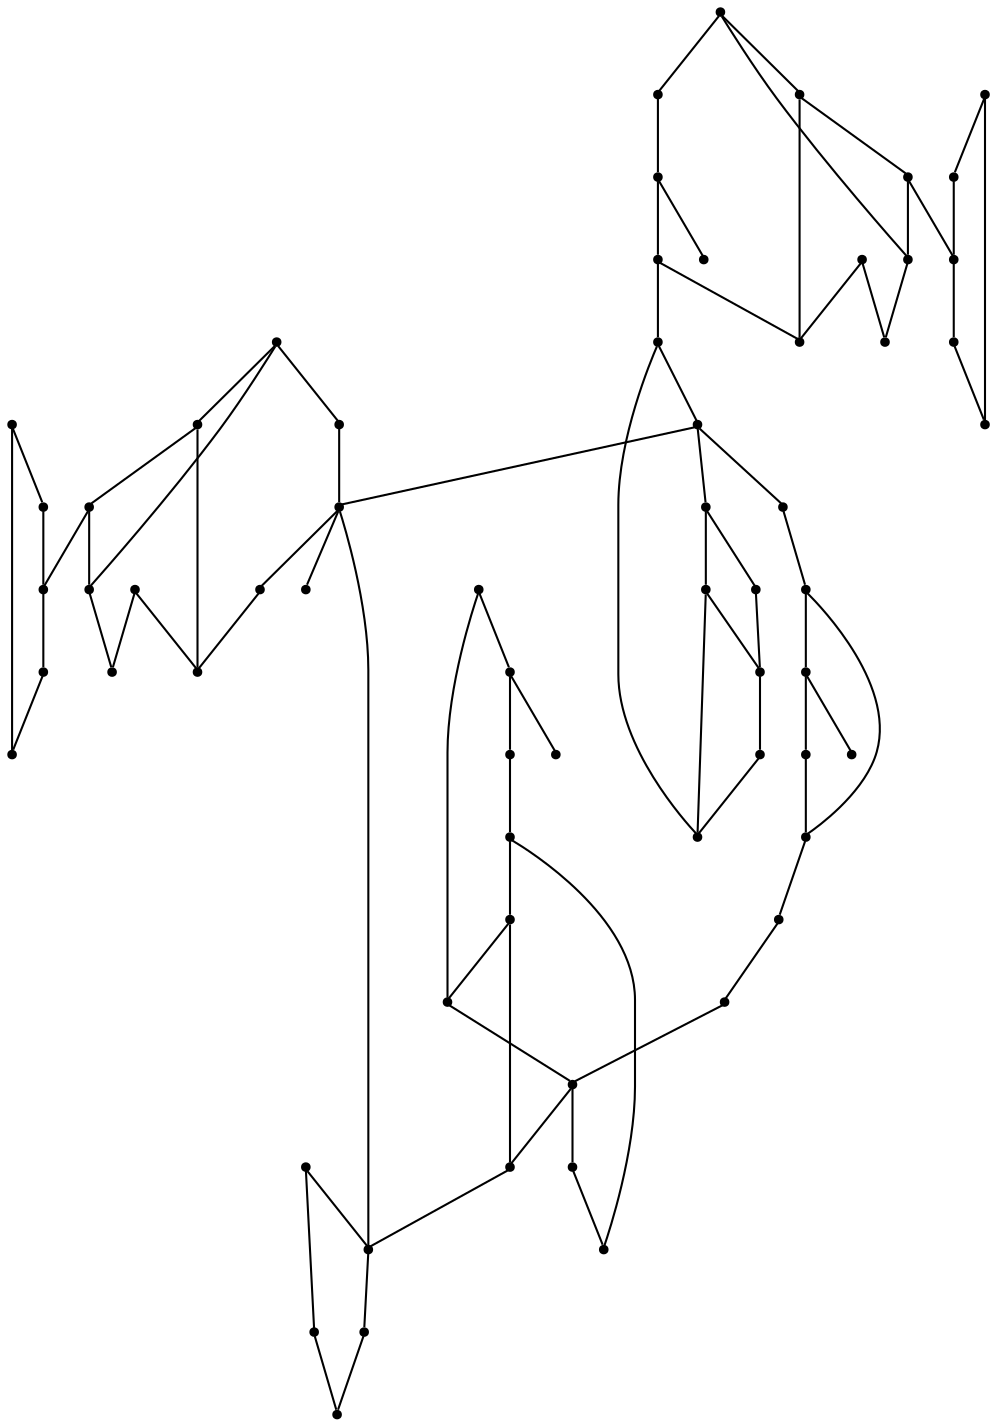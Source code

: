 graph {
  node [shape=point,comment="{\"directed\":false,\"doi\":\"10.1007/3-540-45848-4_31\",\"figure\":\"10\"}"]

  v0 [pos="1539.5833333333335,1977.2760728995008"]
  v1 [pos="1517.3333485921225,1968.1510627269747"]
  v2 [pos="1494.8333740234375,1980.02608815829"]
  v3 [pos="1544.3333943684897,1998.4009762605035"]
  v4 [pos="1517.3333485921225,2013.1510118643446"]
  v5 [pos="1078.3334096272788,1966.0260220368707"]
  v6 [pos="1056.2083403269453,1956.9010118643446"]
  v7 [pos="1033.7083657582602,1968.7760372956598"]
  v8 [pos="1083.0833435058594,1987.1510525544488"]
  v9 [pos="1056.208340326945,2001.90108815829"]
  v10 [pos="1612.3332977294924,1959.1510474681857"]
  v11 [pos="1613.0833943684897,1895.65108815829"]
  v12 [pos="1476.4583587646484,1658.2760830720267"]
  v13 [pos="1433.7083180745444,1659.4010372956595"]
  v14 [pos="1611.4583333333335,1658.2760830720267"]
  v15 [pos="1612.5834147135417,1478.276159365972"]
  v16 [pos="1612.5834147135417,1748.2759813467665"]
  v17 [pos="1580.3333282470703,2032.4009915192926"]
  v18 [pos="1568.5832977294922,1613.0260169506078"]
  v19 [pos="1562.3332977294922,1525.0258465607963"]
  v20 [pos="1539.8333231608074,2091.401006778082"]
  v21 [pos="1523.5833485921225,1568.0261313915257"]
  v22 [pos="1478.7083943684897,1570.5262204011283"]
  v23 [pos="1523.7083435058594,1749.4010627269747"]
  v24 [pos="1524.8332977294922,1703.2760322093966"]
  v25 [pos="1523.0833689371746,1525.0258465607963"]
  v26 [pos="1521.5833028157554,1613.5261237621312"]
  v27 [pos="1478.0834197998047,2103.7760118643446"]
  v28 [pos="1501.0833740234375,2076.7760932445526"]
  v29 [pos="1434.8333994547527,1571.6510474681859"]
  v30 [pos="1466.8333689371746,1912.5260372956598"]
  v31 [pos="1455.5833180745444,1996.9010372956598"]
  v32 [pos="1438.7083689371746,2047.5260118643446"]
  v33 [pos="1433.7083180745444,1481.6508948802953"]
  v34 [pos="1433.7083180745444,1748.2759813467665"]
  v35 [pos="1421.8334197998047,2064.40108815829"]
  v36 [pos="1404.9583435058594,2013.7759864330294"]
  v37 [pos="1248.5833485921225,2066.6509966055555"]
  v38 [pos="1242.9583231608074,2036.27608815829"]
  v39 [pos="1226.0833740234375,2017.1509762605035"]
  v40 [pos="1236.2083435058594,2099.276067813238"]
  v41 [pos="1212.5834147135417,2059.9010169506073"]
  v42 [pos="1196.8334197998047,2102.6510576407118"]
  v43 [pos="1157.4583689371746,2106.0260474681854"]
  v44 [pos="1151.0833740234375,1947.9009966055555"]
  v45 [pos="1151.8333435058594,1884.4010372956598"]
  v46 [pos="1134.9583943684897,2080.6510627269745"]
  v47 [pos="1078.7083943684897,2080.151083072027"]
  v48 [pos="1119.2083994547527,2021.151067813238"]
  v49 [pos="1034.0833504994712,1609.9010169506078"]
  v50 [pos="990.3333504994711,1610.5259915192923"]
  v51 [pos="1034.0833504994712,1650.4010220368705"]
  v52 [pos="1016.8333530426028,2092.52608815829"]
  v53 [pos="1039.8333708445232,2065.5260423819227"]
  v54 [pos="1005.5833657582601,1901.2759864330294"]
  v55 [pos="994.3333148956301,1985.6509864330294"]
  v56 [pos="1153.3334096272788,1651.1509915192923"]
  v57 [pos="989.0833377838135,1647.0260322093968"]
  v58 [pos="1152.8333028157554,1571.9010372956595"]
  v59 [pos="987.9583199818929,1570.5262204011283"]
  v60 [pos="989.0833377838135,1699.6510525544488"]
  v61 [pos="977.4583657582602,2036.27608815829"]
  v62 [pos="960.5833530426025,2053.15103729566"]
  v63 [pos="943.7083403269451,2002.5260627269747"]

  v0 -- v1 [id="-1",pos="1539.5833333333335,1977.2760728995008 1537.2875508460743,1970.2127627604204 1530.5339589367154,1966.6760464509334 1517.3333485921225,1968.1510627269747"]
  v63 -- v62 [id="-2",pos="943.7083403269451,2002.5260627269747 960.5833530426025,2053.15103729566 960.5833530426025,2053.15103729566 960.5833530426025,2053.15103729566"]
  v63 -- v61 [id="-3",pos="943.7083403269451,2002.5260627269747 977.4583657582602,2036.27608815829 977.4583657582602,2036.27608815829 977.4583657582602,2036.27608815829"]
  v63 -- v54 [id="-4",pos="943.7083403269451,2002.5260627269747 1005.5833657582601,1901.2759864330294 1005.5833657582601,1901.2759864330294 1005.5833657582601,1901.2759864330294"]
  v62 -- v52 [id="-5",pos="960.5833530426025,2053.15103729566 1016.8333530426028,2092.52608815829 1016.8333530426028,2092.52608815829 1016.8333530426028,2092.52608815829"]
  v61 -- v48 [id="-6",pos="977.4583657582602,2036.27608815829 1119.2083994547527,2021.151067813238 1119.2083994547527,2021.151067813238 1119.2083994547527,2021.151067813238"]
  v61 -- v55 [id="-7",pos="977.4583657582602,2036.27608815829 994.3333148956301,1985.6509864330294 994.3333148956301,1985.6509864330294 994.3333148956301,1985.6509864330294"]
  v55 -- v54 [id="-8",pos="994.3333148956301,1985.6509864330294 1005.5833657582601,1901.2759864330294 1005.5833657582601,1901.2759864330294 1005.5833657582601,1901.2759864330294"]
  v43 -- v60 [id="-9",pos="1157.4583689371746,2106.0260474681854 986.4124933878581,2109.3885759512586 986.4124933878581,2109.3885759512586 986.4124933878581,2109.3885759512586 989.0833377838135,1699.6510525544488 989.0833377838135,1699.6510525544488 989.0833377838135,1699.6510525544488"]
  v43 -- v27 [id="-10",pos="1157.4583689371746,2106.0260474681854 1478.0834197998047,2103.7760118643446 1478.0834197998047,2103.7760118643446 1478.0834197998047,2103.7760118643446"]
  v60 -- v57 [id="-12",pos="989.0833377838135,1699.6510525544488 989.0833377838135,1647.0260322093968 989.0833377838135,1647.0260322093968 989.0833377838135,1647.0260322093968"]
  v50 -- v59 [id="-13",pos="990.3333504994711,1610.5259915192923 987.9583199818929,1570.5262204011283 987.9583199818929,1570.5262204011283 987.9583199818929,1570.5262204011283"]
  v57 -- v50 [id="-24",pos="989.0833377838135,1647.0260322093968 990.3333504994711,1610.5259915192923 990.3333504994711,1610.5259915192923 990.3333504994711,1610.5259915192923"]
  v27 -- v21 [id="-26",pos="1478.0834197998047,2103.7760118643446 1849.2791493733725,2109.3885759512586 1849.2791493733725,2109.3885759512586 1849.2791493733725,2109.3885759512586 1849.2791493733725,1570.517573753993 1849.2791493733725,1570.517573753993 1849.2791493733725,1570.517573753993 1523.5833485921225,1568.0261313915257 1523.5833485921225,1568.0261313915257 1523.5833485921225,1568.0261313915257"]
  v29 -- v22 [id="-35",pos="1434.8333994547527,1571.6510474681859 1478.7083943684897,1570.5262204011283 1478.7083943684897,1570.5262204011283 1478.7083943684897,1570.5262204011283"]
  v22 -- v21 [id="-36",pos="1478.7083943684897,1570.5262204011283 1523.5833485921225,1568.0261313915257 1523.5833485921225,1568.0261313915257 1523.5833485921225,1568.0261313915257"]
  v58 -- v29 [id="-37",pos="1152.8333028157554,1571.9010372956595 1434.8333994547527,1571.6510474681859 1434.8333994547527,1571.6510474681859 1434.8333994547527,1571.6510474681859"]
  v59 -- v58 [id="-38",pos="987.9583199818929,1570.5262204011283 1152.8333028157554,1571.9010372956595 1152.8333028157554,1571.9010372956595 1152.8333028157554,1571.9010372956595"]
  v57 -- v51 [id="-63",pos="989.0833377838135,1647.0260322093968 1034.0833504994712,1650.4010220368705 1034.0833504994712,1650.4010220368705 1034.0833504994712,1650.4010220368705"]
  v51 -- v56 [id="-64",pos="1034.0833504994712,1650.4010220368705 1153.3334096272788,1651.1509915192923 1153.3334096272788,1651.1509915192923 1153.3334096272788,1651.1509915192923"]
  v55 -- v7 [id="-65",pos="994.3333148956301,1985.6509864330294 1033.7083657582602,1968.7760372956598 1033.7083657582602,1968.7760372956598 1033.7083657582602,1968.7760372956598"]
  v54 -- v45 [id="-68",pos="1005.5833657582601,1901.2759864330294 1151.8333435058594,1884.4010372956598 1151.8333435058594,1884.4010372956598 1151.8333435058594,1884.4010372956598"]
  v52 -- v53 [id="-69",pos="1016.8333530426028,2092.52608815829 1039.8333708445232,2065.5260423819227 1039.8333708445232,2065.5260423819227 1039.8333708445232,2065.5260423819227"]
  v52 -- v47 [id="-70",pos="1016.8333530426028,2092.52608815829 1078.7083943684897,2080.151083072027 1078.7083943684897,2080.151083072027 1078.7083943684897,2080.151083072027"]
  v51 -- v49 [id="-71",pos="1034.0833504994712,1650.4010220368705 1034.0833504994712,1609.9010169506078 1034.0833504994712,1609.9010169506078 1034.0833504994712,1609.9010169506078"]
  v49 -- v50 [id="-72",pos="1034.0833504994712,1609.9010169506078 990.3333504994711,1610.5259915192923 990.3333504994711,1610.5259915192923 990.3333504994711,1610.5259915192923"]
  v47 -- v46 [id="-74",pos="1078.7083943684897,2080.151083072027 1134.9583943684897,2080.6510627269745 1134.9583943684897,2080.6510627269745 1134.9583943684897,2080.6510627269745"]
  v47 -- v48 [id="-75",pos="1078.7083943684897,2080.151083072027 1119.2083994547527,2021.151067813238 1119.2083994547527,2021.151067813238 1119.2083994547527,2021.151067813238"]
  v46 -- v43 [id="-77",pos="1134.9583943684897,2080.6510627269745 1157.4583689371746,2106.0260474681854 1157.4583689371746,2106.0260474681854 1157.4583689371746,2106.0260474681854"]
  v46 -- v39 [id="-78",pos="1134.9583943684897,2080.6510627269745 1226.0833740234375,2017.1509762605035 1226.0833740234375,2017.1509762605035 1226.0833740234375,2017.1509762605035"]
  v44 -- v45 [id="-82",pos="1151.0833740234375,1947.9009966055555 1151.8333435058594,1884.4010372956598 1151.8333435058594,1884.4010372956598 1151.8333435058594,1884.4010372956598"]
  v43 -- v42 [id="-83",pos="1157.4583689371746,2106.0260474681854 1196.8334197998047,2102.6510576407118 1196.8334197998047,2102.6510576407118 1196.8334197998047,2102.6510576407118"]
  v42 -- v41 [id="-84",pos="1196.8334197998047,2102.6510576407118 1212.5834147135417,2059.9010169506073 1212.5834147135417,2059.9010169506073 1212.5834147135417,2059.9010169506073"]
  v41 -- v39 [id="-85",pos="1212.5834147135417,2059.9010169506073 1226.0833740234375,2017.1509762605035 1226.0833740234375,2017.1509762605035 1226.0833740234375,2017.1509762605035"]
  v42 -- v40 [id="-86",pos="1196.8334197998047,2102.6510576407118 1236.2083435058594,2099.276067813238 1236.2083435058594,2099.276067813238 1236.2083435058594,2099.276067813238"]
  v41 -- v37 [id="-87",pos="1212.5834147135417,2059.9010169506073 1248.5833485921225,2066.6509966055555 1248.5833485921225,2066.6509966055555 1248.5833485921225,2066.6509966055555"]
  v40 -- v37 [id="-88",pos="1236.2083435058594,2099.276067813238 1248.5833485921225,2066.6509966055555 1248.5833485921225,2066.6509966055555 1248.5833485921225,2066.6509966055555"]
  v38 -- v39 [id="-89",pos="1242.9583231608074,2036.27608815829 1226.0833740234375,2017.1509762605035 1226.0833740234375,2017.1509762605035 1226.0833740234375,2017.1509762605035"]
  v37 -- v38 [id="-91",pos="1248.5833485921225,2066.6509966055555 1242.9583231608074,2036.27608815829 1242.9583231608074,2036.27608815829 1242.9583231608074,2036.27608815829"]
  v36 -- v35 [id="-92",pos="1404.9583435058594,2013.7759864330294 1421.8334197998047,2064.40108815829 1421.8334197998047,2064.40108815829 1421.8334197998047,2064.40108815829"]
  v36 -- v32 [id="-93",pos="1404.9583435058594,2013.7759864330294 1438.7083689371746,2047.5260118643446 1438.7083689371746,2047.5260118643446 1438.7083689371746,2047.5260118643446"]
  v36 -- v30 [id="-94",pos="1404.9583435058594,2013.7759864330294 1466.8333689371746,1912.5260372956598 1466.8333689371746,1912.5260372956598 1466.8333689371746,1912.5260372956598"]
  v35 -- v27 [id="-95",pos="1421.8334197998047,2064.40108815829 1478.0834197998047,2103.7760118643446 1478.0834197998047,2103.7760118643446 1478.0834197998047,2103.7760118643446"]
  v34 -- v13 [id="-97",pos="1433.7083180745444,1748.2759813467665 1433.7083180745444,1659.4010372956595 1433.7083180745444,1659.4010372956595 1433.7083180745444,1659.4010372956595"]
  v13 -- v29 [id="-98",pos="1433.7083180745444,1659.4010372956595 1434.8333994547527,1571.6510474681859 1434.8333994547527,1571.6510474681859 1434.8333994547527,1571.6510474681859"]
  v29 -- v33 [id="-99",pos="1434.8333994547527,1571.6510474681859 1433.7083180745444,1481.6508948802953 1433.7083180745444,1481.6508948802953 1433.7083180745444,1481.6508948802953"]
  v34 -- v23 [id="-100",pos="1433.7083180745444,1748.2759813467665 1523.7083435058594,1749.4010627269747 1523.7083435058594,1749.4010627269747 1523.7083435058594,1749.4010627269747"]
  v23 -- v16 [id="-101",pos="1523.7083435058594,1749.4010627269747 1612.5834147135417,1748.2759813467665 1612.5834147135417,1748.2759813467665 1612.5834147135417,1748.2759813467665"]
  v33 -- v15 [id="-102",pos="1433.7083180745444,1481.6508948802953 1612.5834147135417,1478.276159365972 1612.5834147135417,1478.276159365972 1612.5834147135417,1478.276159365972"]
  v32 -- v17 [id="-103",pos="1438.7083689371746,2047.5260118643446 1580.3333282470703,2032.4009915192926 1580.3333282470703,2032.4009915192926 1580.3333282470703,2032.4009915192926"]
  v32 -- v31 [id="-104",pos="1438.7083689371746,2047.5260118643446 1455.5833180745444,1996.9010372956598 1455.5833180745444,1996.9010372956598 1455.5833180745444,1996.9010372956598"]
  v31 -- v30 [id="-105",pos="1455.5833180745444,1996.9010372956598 1466.8333689371746,1912.5260372956598 1466.8333689371746,1912.5260372956598 1466.8333689371746,1912.5260372956598"]
  v31 -- v2 [id="-106",pos="1455.5833180745444,1996.9010372956598 1494.8333740234375,1980.02608815829 1494.8333740234375,1980.02608815829 1494.8333740234375,1980.02608815829"]
  v30 -- v11 [id="-109",pos="1466.8333689371746,1912.5260372956598 1613.0833943684897,1895.65108815829 1613.0833943684897,1895.65108815829 1613.0833943684897,1895.65108815829"]
  v12 -- v22 [id="-111",pos="1476.4583587646484,1658.2760830720267 1478.7083943684897,1570.5262204011283 1478.7083943684897,1570.5262204011283 1478.7083943684897,1570.5262204011283"]
  v27 -- v28 [id="-113",pos="1478.0834197998047,2103.7760118643446 1501.0833740234375,2076.7760932445526 1501.0833740234375,2076.7760932445526 1501.0833740234375,2076.7760932445526"]
  v27 -- v20 [id="-114",pos="1478.0834197998047,2103.7760118643446 1539.8333231608074,2091.401006778082 1539.8333231608074,2091.401006778082 1539.8333231608074,2091.401006778082"]
  v26 -- v18 [id="-115",pos="1521.5833028157554,1613.5261237621312 1568.5832977294922,1613.0260169506078 1568.5832977294922,1613.0260169506078 1568.5832977294922,1613.0260169506078"]
  v26 -- v21 [id="-116",pos="1521.5833028157554,1613.5261237621312 1523.5833485921225,1568.0261313915257 1523.5833485921225,1568.0261313915257 1523.5833485921225,1568.0261313915257"]
  v21 -- v25 [id="-117",pos="1523.5833485921225,1568.0261313915257 1523.0833689371746,1525.0258465607963 1523.0833689371746,1525.0258465607963 1523.0833689371746,1525.0258465607963"]
  v25 -- v19 [id="-118",pos="1523.0833689371746,1525.0258465607963 1562.3332977294922,1525.0258465607963 1562.3332977294922,1525.0258465607963 1562.3332977294922,1525.0258465607963"]
  v23 -- v24 [id="-119",pos="1523.7083435058594,1749.4010627269747 1524.8332977294922,1703.2760322093966 1524.8332977294922,1703.2760322093966 1524.8332977294922,1703.2760322093966"]
  v20 -- v17 [id="-122",pos="1539.8333231608074,2091.401006778082 1580.3333282470703,2032.4009915192926 1580.3333282470703,2032.4009915192926 1580.3333282470703,2032.4009915192926"]
  v18 -- v19 [id="-123",pos="1568.5832977294922,1613.0260169506078 1562.3332977294922,1525.0258465607963 1562.3332977294922,1525.0258465607963 1562.3332977294922,1525.0258465607963"]
  v0 -- v3 [id="-129",pos="1539.5833333333335,1977.2760728995008 1544.8819264672607,1979.7918805958582 1546.8082427978516,1984.9350725263207 1546.8082427978516,1990.5260423819227 1546.8082427978516,1993.424704372745 1546.2904590000596,1996.2030059892281 1544.3333943684897,1998.4009762605035"]
  v14 -- v15 [id="-131",pos="1611.4583333333335,1658.2760830720267 1612.5834147135417,1478.276159365972 1612.5834147135417,1478.276159365972 1612.5834147135417,1478.276159365972"]
  v14 -- v12 [id="-132",pos="1611.4583333333335,1658.2760830720267 1476.4583587646484,1658.2760830720267 1476.4583587646484,1658.2760830720267 1476.4583587646484,1658.2760830720267"]
  v12 -- v13 [id="-133",pos="1476.4583587646484,1658.2760830720267 1433.7083180745444,1659.4010372956595 1433.7083180745444,1659.4010372956595 1433.7083180745444,1659.4010372956595"]
  v10 -- v11 [id="-134",pos="1612.3332977294924,1959.1510474681857 1613.0833943684897,1895.65108815829 1613.0833943684897,1895.65108815829 1613.0833943684897,1895.65108815829"]
  v2 -- v4 [id="-135",pos="1494.8333740234375,1980.02608815829 1499.6443426070382,1984.7517334939425 1499.1082509358725,1987.5765798911214 1499.1082509358725,1990.5260423819227 1499.1082509358725,2003.6927243073785 1509.7915649414062,2014.3760383129122 1517.3333485921225,2013.1510118643446"]
  v1 -- v2 [id="-136",pos="1517.3333485921225,1968.1510627269747 1512.7410274322076,1966.6760464509332 1504.0191957515176,1973.10912340561 1494.8333740234375,1980.02608815829"]
  v16 -- v14 [id="-137",pos="1612.5834147135417,1748.2759813467665 1611.4583333333335,1658.2760830720267 1611.4583333333335,1658.2760830720267 1611.4583333333335,1658.2760830720267"]
  v4 -- v3 [id="-138",pos="1517.3333485921225,2013.1510118643446 1533.2262668014955,2014.3760383129122 1541.9839917365214,2007.8788311965775 1544.3333943684897,1998.4009762605035"]
  v5 -- v6 [id="-139",pos="1078.3334096272788,1966.0260220368707 1076.0376271400198,1958.96271189779 1069.284035230661,1955.4259955883028 1056.2083403269453,1956.9010118643446"]
  v5 -- v8 [id="-140",pos="1078.3334096272788,1966.0260220368707 1083.632002761206,1968.5418297332276 1085.5583190917969,1973.6850216636903 1085.5583190917969,1979.2759915192926 1085.5583190917969,1982.1747110435927 1085.040514739557,1984.9530654156113 1083.0833435058594,1987.1510525544488"]
  v7 -- v9 [id="-141",pos="1033.7083657582602,1968.7760372956598 1038.3999400165428,1973.4726678351578 1037.8583272298179,1976.3113799305982 1037.8583272298179,1979.2759915192926 1037.8583272298179,1992.4426734447482 1048.5416412353516,2003.125987450282 1056.208340326945,2001.90108815829"]
  v9 -- v8 [id="-147",pos="1056.208340326945,2001.90108815829 1071.9762855619629,2003.125987450282 1080.7339698883475,1996.628853143676 1083.0833435058594,1987.1510525544488"]
  v6 -- v7 [id="-149",pos="1056.2083403269453,1956.9010118643446 1051.506252824046,1955.4259955883028 1042.7951390980775,1961.8400100055562 1033.7083657582602,1968.7760372956598"]
  v44 -- v48 [id="-76",pos="1151.0833740234375,1947.9009966055555 1119.2083994547527,2021.151067813238 1119.2083994547527,2021.151067813238 1119.2083994547527,2021.151067813238"]
  v10 -- v17 [id="-125",pos="1612.3332977294924,1959.1510474681857 1580.3333282470703,2032.4009915192926 1580.3333282470703,2032.4009915192926 1580.3333282470703,2032.4009915192926"]
}